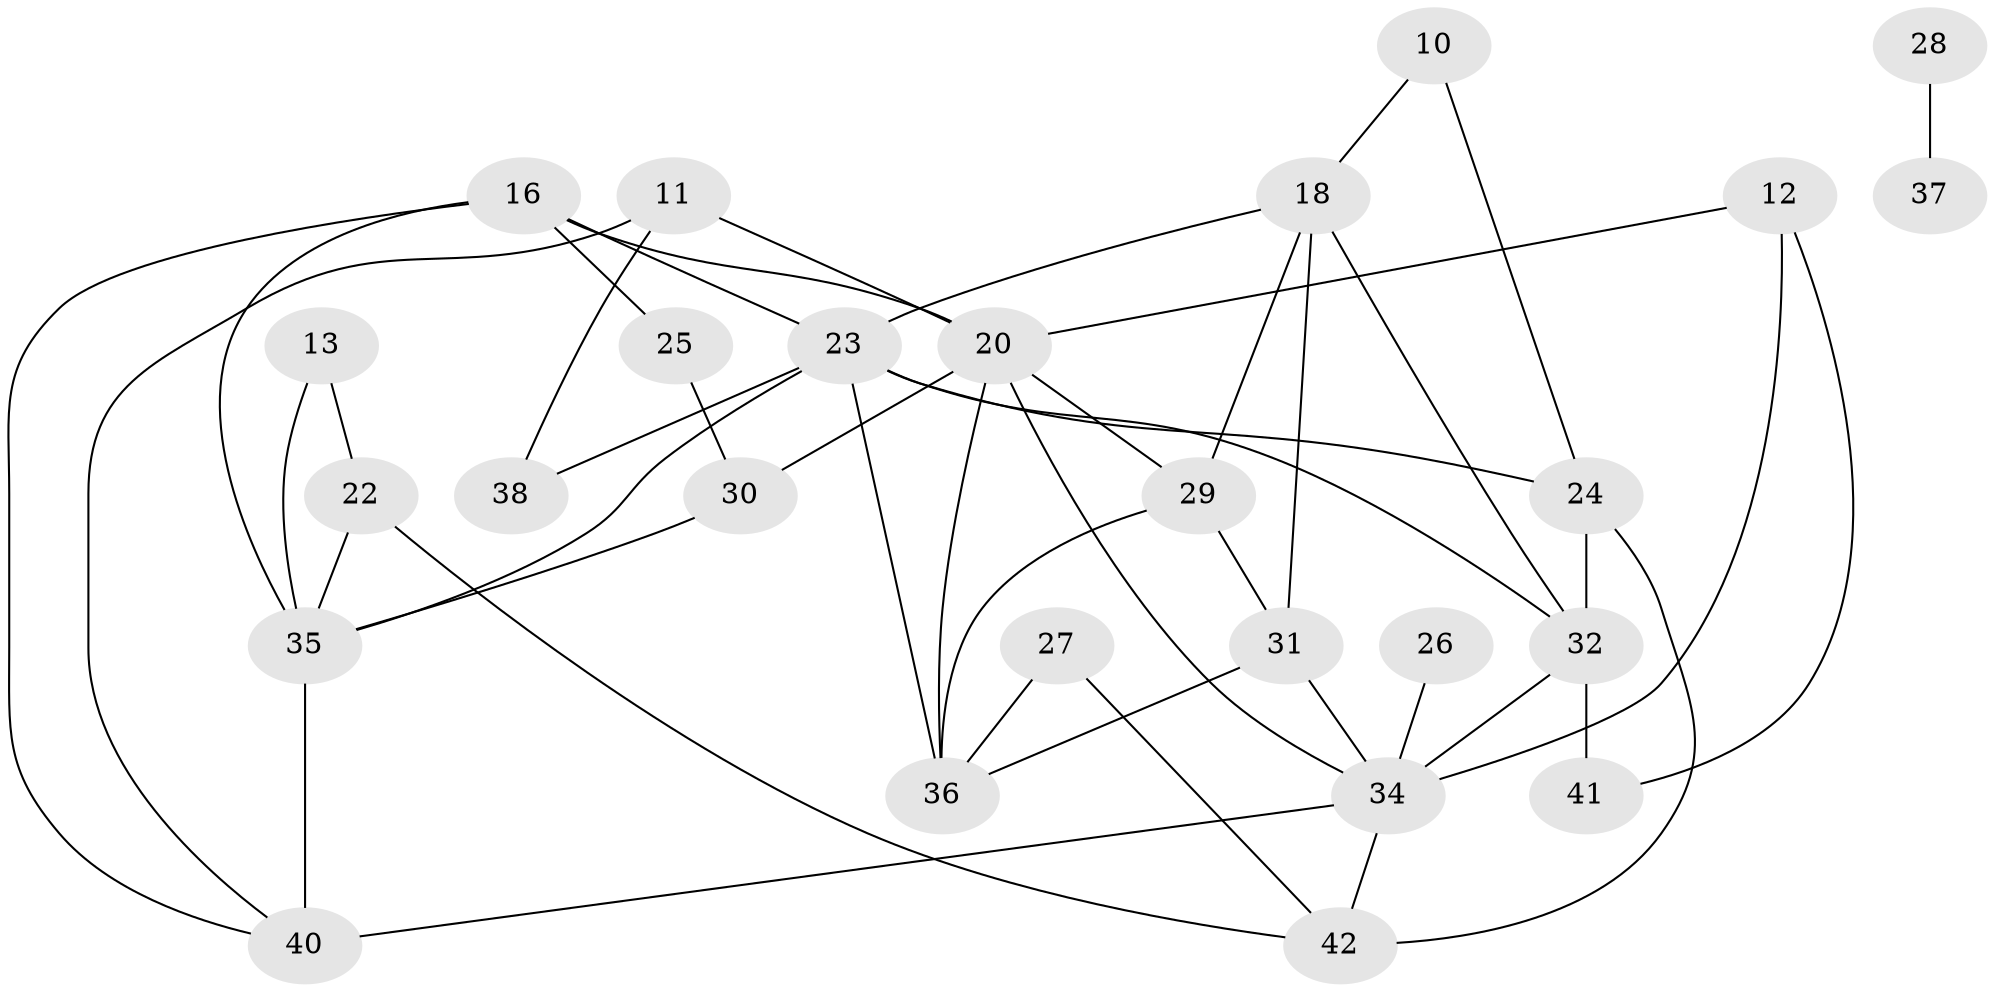 // original degree distribution, {1: 0.24817518248175183, 3: 0.20437956204379562, 0: 0.0948905109489051, 2: 0.2846715328467153, 4: 0.12408759124087591, 6: 0.014598540145985401, 5: 0.021897810218978103, 7: 0.0072992700729927005}
// Generated by graph-tools (version 1.1) at 2025/35/03/04/25 23:35:57]
// undirected, 26 vertices, 47 edges
graph export_dot {
  node [color=gray90,style=filled];
  10;
  11;
  12;
  13;
  16;
  18;
  20;
  22;
  23;
  24;
  25;
  26;
  27;
  28;
  29;
  30;
  31;
  32;
  34;
  35;
  36;
  37;
  38;
  40;
  41;
  42;
  10 -- 18 [weight=1.0];
  10 -- 24 [weight=1.0];
  11 -- 20 [weight=1.0];
  11 -- 38 [weight=1.0];
  11 -- 40 [weight=1.0];
  12 -- 20 [weight=1.0];
  12 -- 34 [weight=2.0];
  12 -- 41 [weight=2.0];
  13 -- 22 [weight=1.0];
  13 -- 35 [weight=1.0];
  16 -- 20 [weight=1.0];
  16 -- 23 [weight=1.0];
  16 -- 25 [weight=1.0];
  16 -- 35 [weight=1.0];
  16 -- 40 [weight=1.0];
  18 -- 23 [weight=1.0];
  18 -- 29 [weight=1.0];
  18 -- 31 [weight=2.0];
  18 -- 32 [weight=1.0];
  20 -- 29 [weight=1.0];
  20 -- 30 [weight=1.0];
  20 -- 34 [weight=1.0];
  20 -- 36 [weight=1.0];
  22 -- 35 [weight=1.0];
  22 -- 42 [weight=1.0];
  23 -- 24 [weight=1.0];
  23 -- 32 [weight=1.0];
  23 -- 35 [weight=1.0];
  23 -- 36 [weight=1.0];
  23 -- 38 [weight=1.0];
  24 -- 32 [weight=1.0];
  24 -- 42 [weight=1.0];
  25 -- 30 [weight=1.0];
  26 -- 34 [weight=1.0];
  27 -- 36 [weight=1.0];
  27 -- 42 [weight=1.0];
  28 -- 37 [weight=1.0];
  29 -- 31 [weight=1.0];
  29 -- 36 [weight=1.0];
  30 -- 35 [weight=1.0];
  31 -- 34 [weight=1.0];
  31 -- 36 [weight=1.0];
  32 -- 34 [weight=1.0];
  32 -- 41 [weight=1.0];
  34 -- 40 [weight=1.0];
  34 -- 42 [weight=1.0];
  35 -- 40 [weight=2.0];
}
